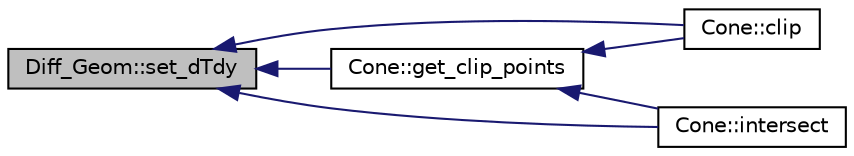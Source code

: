 digraph "Diff_Geom::set_dTdy"
{
  edge [fontname="Helvetica",fontsize="10",labelfontname="Helvetica",labelfontsize="10"];
  node [fontname="Helvetica",fontsize="10",shape=record];
  rankdir="LR";
  Node1 [label="Diff_Geom::set_dTdy",height=0.2,width=0.4,color="black", fillcolor="grey75", style="filled" fontcolor="black"];
  Node1 -> Node2 [dir="back",color="midnightblue",fontsize="10",style="solid",fontname="Helvetica"];
  Node2 [label="Cone::clip",height=0.2,width=0.4,color="black", fillcolor="white", style="filled",URL="$a00008.html#a7ddf59f2bc68bc7d862fc915b2983702",tooltip="clip a ray by a geometry. "];
  Node1 -> Node3 [dir="back",color="midnightblue",fontsize="10",style="solid",fontname="Helvetica"];
  Node3 [label="Cone::get_clip_points",height=0.2,width=0.4,color="black", fillcolor="white", style="filled",URL="$a00008.html#aa000dbdde858b3eb9078fe90d3ec71b2"];
  Node3 -> Node2 [dir="back",color="midnightblue",fontsize="10",style="solid",fontname="Helvetica"];
  Node3 -> Node4 [dir="back",color="midnightblue",fontsize="10",style="solid",fontname="Helvetica"];
  Node4 [label="Cone::intersect",height=0.2,width=0.4,color="black", fillcolor="white", style="filled",URL="$a00008.html#a525bf376cea933bf1fb4dd47ec77c3c1",tooltip="modifies the ray_.max_t() value, intersect only if the intersection is before ray_.max_t() Adapted from http://www.geometrictools.com/LibMathematics/Intersection/Wm5IntrLine3Cone3.cpp "];
  Node1 -> Node4 [dir="back",color="midnightblue",fontsize="10",style="solid",fontname="Helvetica"];
}

